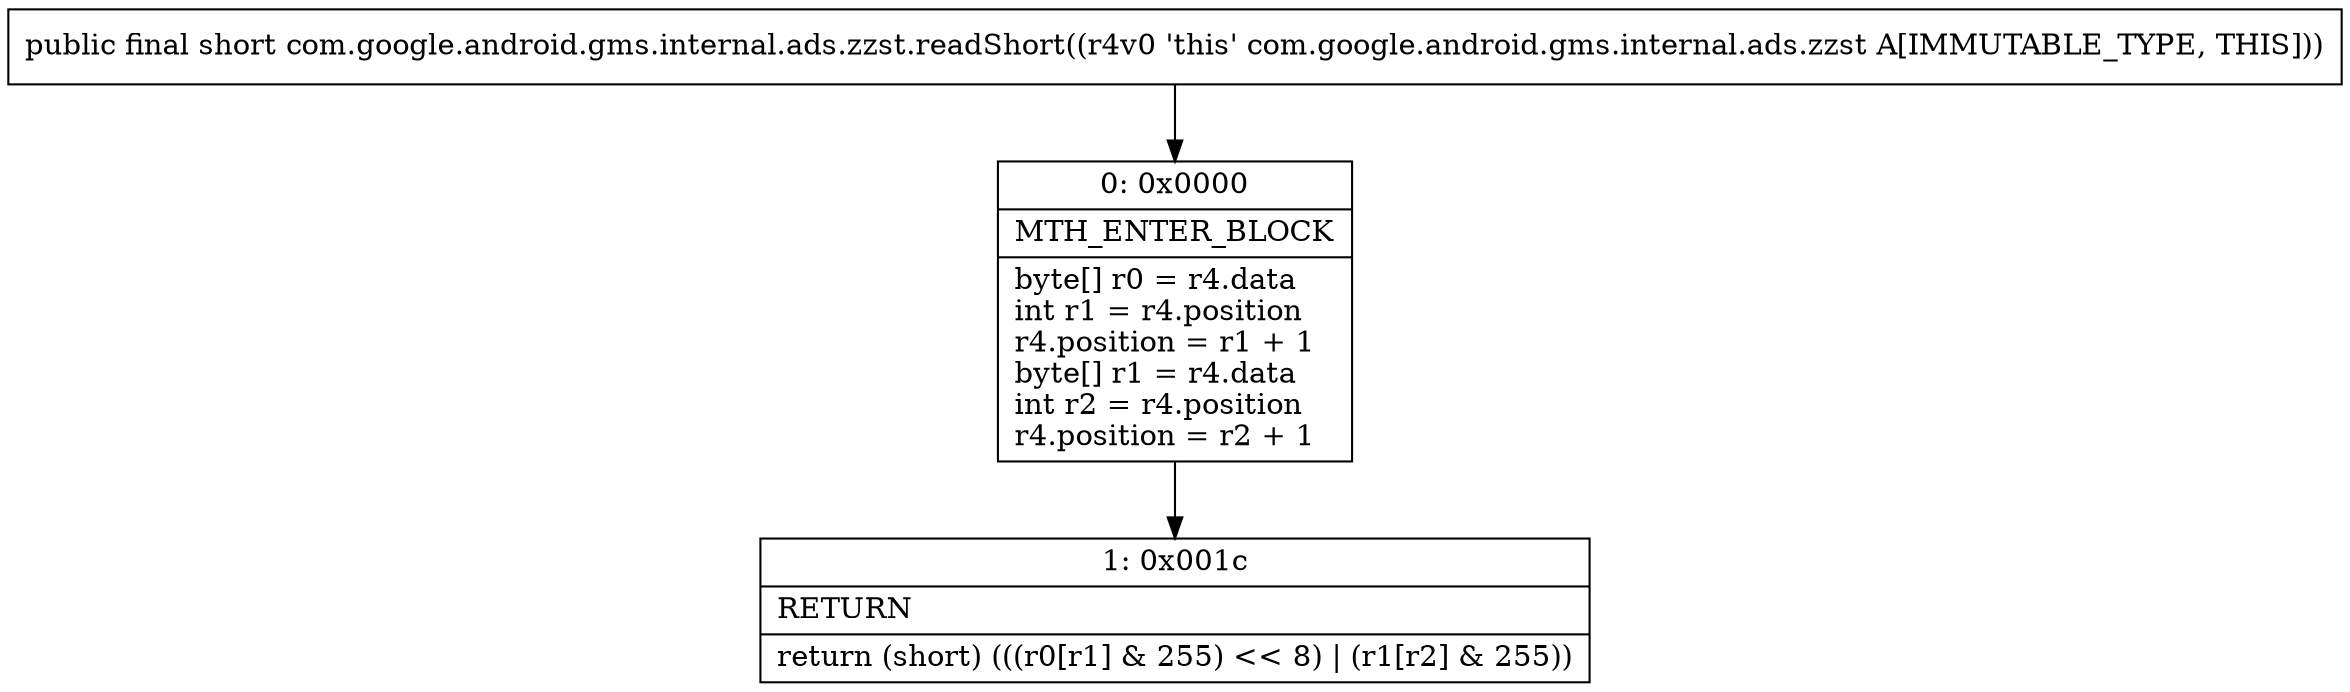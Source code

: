digraph "CFG forcom.google.android.gms.internal.ads.zzst.readShort()S" {
Node_0 [shape=record,label="{0\:\ 0x0000|MTH_ENTER_BLOCK\l|byte[] r0 = r4.data\lint r1 = r4.position\lr4.position = r1 + 1\lbyte[] r1 = r4.data\lint r2 = r4.position\lr4.position = r2 + 1\l}"];
Node_1 [shape=record,label="{1\:\ 0x001c|RETURN\l|return (short) (((r0[r1] & 255) \<\< 8) \| (r1[r2] & 255))\l}"];
MethodNode[shape=record,label="{public final short com.google.android.gms.internal.ads.zzst.readShort((r4v0 'this' com.google.android.gms.internal.ads.zzst A[IMMUTABLE_TYPE, THIS])) }"];
MethodNode -> Node_0;
Node_0 -> Node_1;
}

